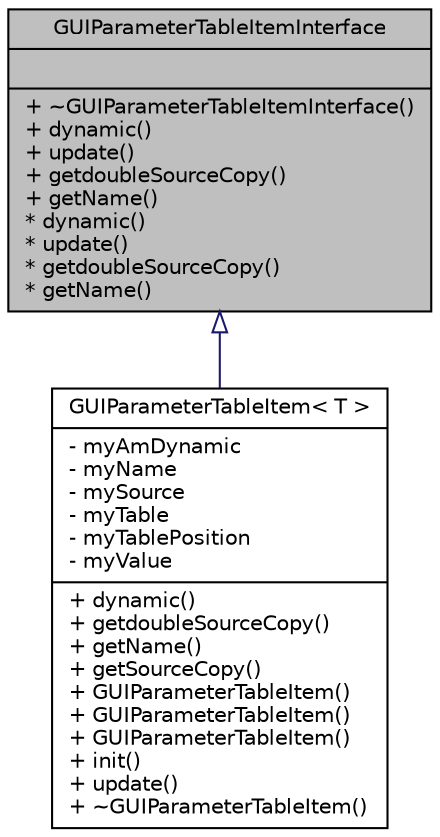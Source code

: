 digraph "GUIParameterTableItemInterface"
{
  edge [fontname="Helvetica",fontsize="10",labelfontname="Helvetica",labelfontsize="10"];
  node [fontname="Helvetica",fontsize="10",shape=record];
  Node0 [label="{GUIParameterTableItemInterface\n||+ ~GUIParameterTableItemInterface()\l+ dynamic()\l+ update()\l+ getdoubleSourceCopy()\l+ getName()\l* dynamic()\l* update()\l* getdoubleSourceCopy()\l* getName()\l}",height=0.2,width=0.4,color="black", fillcolor="grey75", style="filled", fontcolor="black"];
  Node0 -> Node1 [dir="back",color="midnightblue",fontsize="10",style="solid",arrowtail="onormal",fontname="Helvetica"];
  Node1 [label="{GUIParameterTableItem\< T \>\n|- myAmDynamic\l- myName\l- mySource\l- myTable\l- myTablePosition\l- myValue\l|+ dynamic()\l+ getdoubleSourceCopy()\l+ getName()\l+ getSourceCopy()\l+ GUIParameterTableItem()\l+ GUIParameterTableItem()\l+ GUIParameterTableItem()\l+ init()\l+ update()\l+ ~GUIParameterTableItem()\l}",height=0.2,width=0.4,color="black", fillcolor="white", style="filled",URL="$dc/d6f/class_g_u_i_parameter_table_item.html",tooltip="Instance of a single line in a parameter window. "];
}
